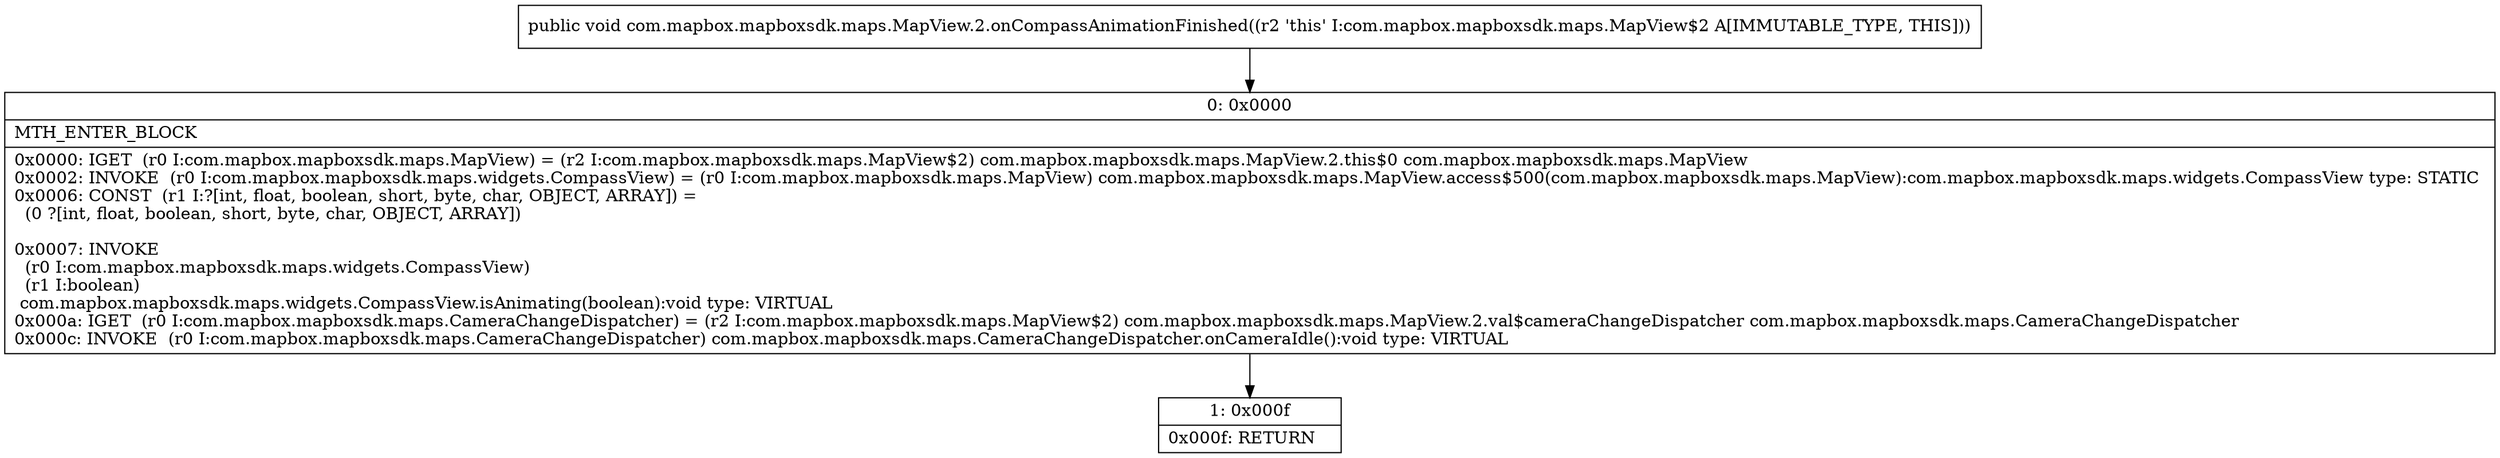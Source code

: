 digraph "CFG forcom.mapbox.mapboxsdk.maps.MapView.2.onCompassAnimationFinished()V" {
Node_0 [shape=record,label="{0\:\ 0x0000|MTH_ENTER_BLOCK\l|0x0000: IGET  (r0 I:com.mapbox.mapboxsdk.maps.MapView) = (r2 I:com.mapbox.mapboxsdk.maps.MapView$2) com.mapbox.mapboxsdk.maps.MapView.2.this$0 com.mapbox.mapboxsdk.maps.MapView \l0x0002: INVOKE  (r0 I:com.mapbox.mapboxsdk.maps.widgets.CompassView) = (r0 I:com.mapbox.mapboxsdk.maps.MapView) com.mapbox.mapboxsdk.maps.MapView.access$500(com.mapbox.mapboxsdk.maps.MapView):com.mapbox.mapboxsdk.maps.widgets.CompassView type: STATIC \l0x0006: CONST  (r1 I:?[int, float, boolean, short, byte, char, OBJECT, ARRAY]) = \l  (0 ?[int, float, boolean, short, byte, char, OBJECT, ARRAY])\l \l0x0007: INVOKE  \l  (r0 I:com.mapbox.mapboxsdk.maps.widgets.CompassView)\l  (r1 I:boolean)\l com.mapbox.mapboxsdk.maps.widgets.CompassView.isAnimating(boolean):void type: VIRTUAL \l0x000a: IGET  (r0 I:com.mapbox.mapboxsdk.maps.CameraChangeDispatcher) = (r2 I:com.mapbox.mapboxsdk.maps.MapView$2) com.mapbox.mapboxsdk.maps.MapView.2.val$cameraChangeDispatcher com.mapbox.mapboxsdk.maps.CameraChangeDispatcher \l0x000c: INVOKE  (r0 I:com.mapbox.mapboxsdk.maps.CameraChangeDispatcher) com.mapbox.mapboxsdk.maps.CameraChangeDispatcher.onCameraIdle():void type: VIRTUAL \l}"];
Node_1 [shape=record,label="{1\:\ 0x000f|0x000f: RETURN   \l}"];
MethodNode[shape=record,label="{public void com.mapbox.mapboxsdk.maps.MapView.2.onCompassAnimationFinished((r2 'this' I:com.mapbox.mapboxsdk.maps.MapView$2 A[IMMUTABLE_TYPE, THIS])) }"];
MethodNode -> Node_0;
Node_0 -> Node_1;
}

